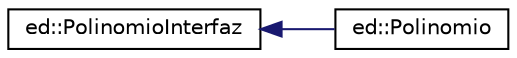 digraph "Graphical Class Hierarchy"
{
  edge [fontname="Helvetica",fontsize="10",labelfontname="Helvetica",labelfontsize="10"];
  node [fontname="Helvetica",fontsize="10",shape=record];
  rankdir="LR";
  Node1 [label="ed::PolinomioInterfaz",height=0.2,width=0.4,color="black", fillcolor="white", style="filled",URL="$classed_1_1PolinomioInterfaz.html"];
  Node1 -> Node2 [dir="back",color="midnightblue",fontsize="10",style="solid",fontname="Helvetica"];
  Node2 [label="ed::Polinomio",height=0.2,width=0.4,color="black", fillcolor="white", style="filled",URL="$classed_1_1Polinomio.html",tooltip="Clase Polinomio hereda de PolinomioInterfaz. "];
}
